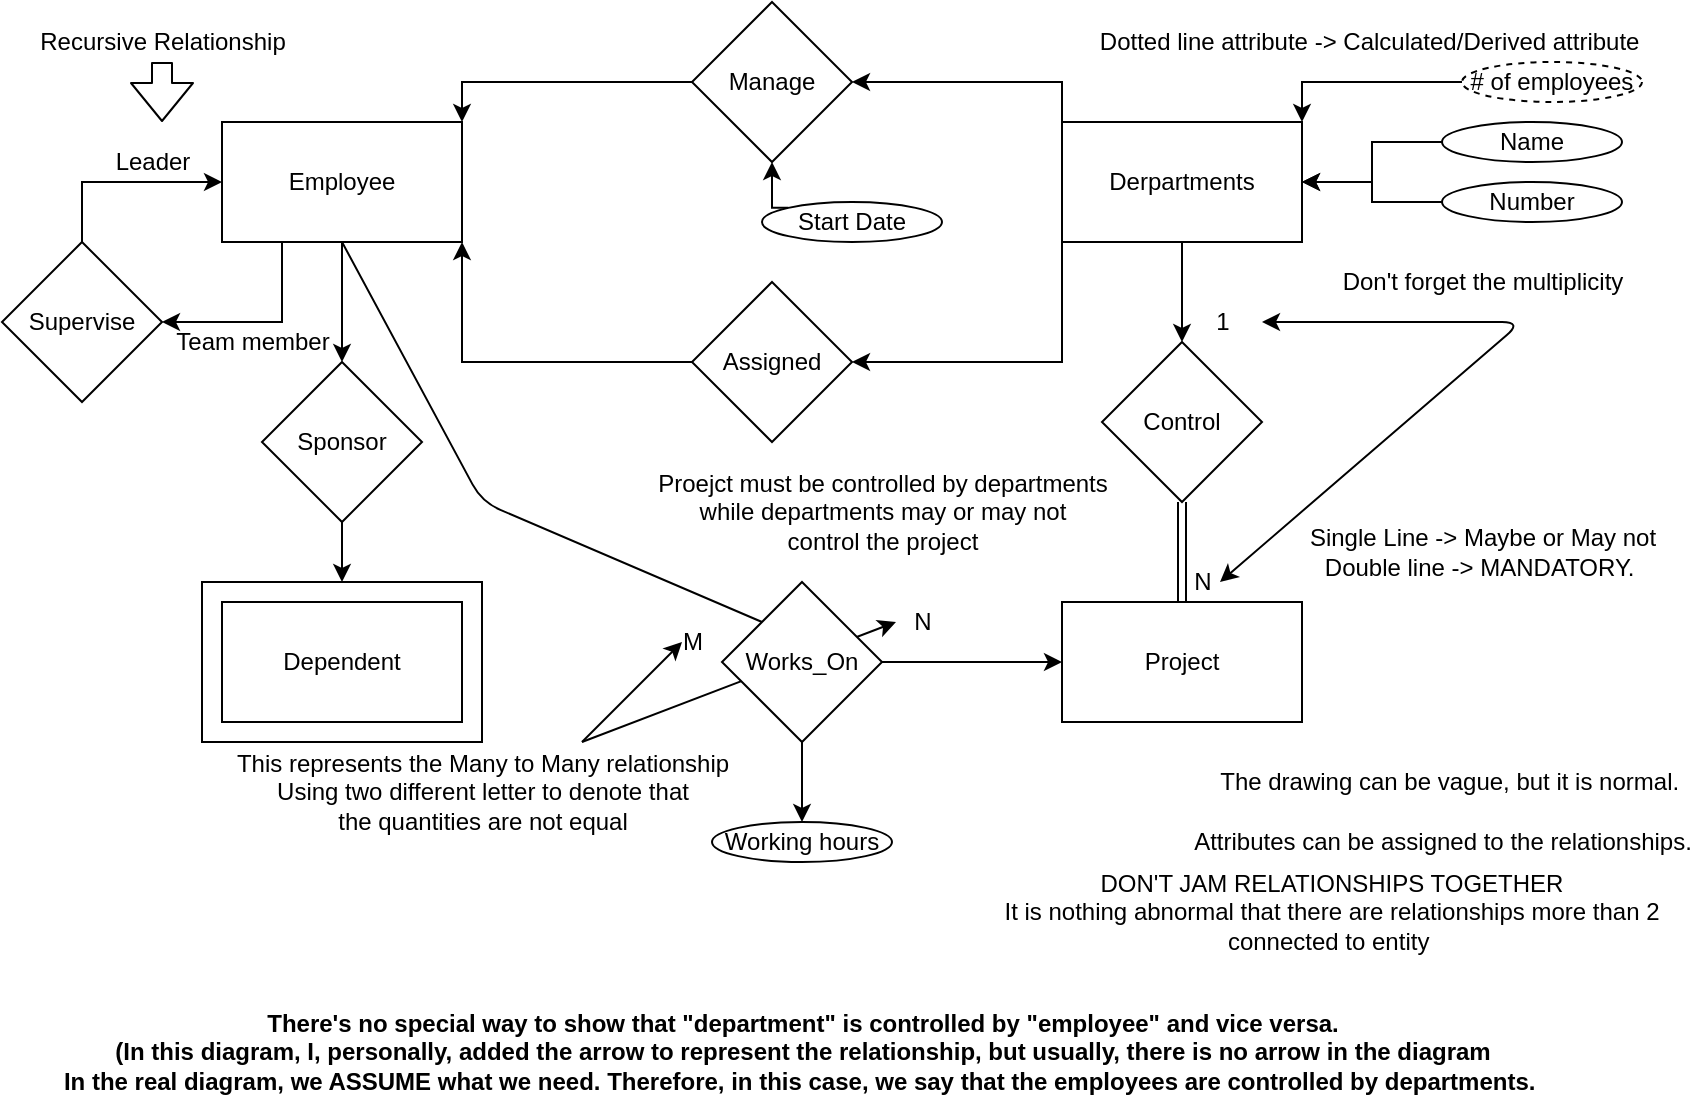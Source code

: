 <mxfile version="15.2.7" type="github">
  <diagram id="-j4W8ajl_okpw4RgpCke" name="Page-1">
    <mxGraphModel dx="946" dy="589" grid="1" gridSize="10" guides="1" tooltips="1" connect="1" arrows="1" fold="1" page="1" pageScale="1" pageWidth="850" pageHeight="1100" math="0" shadow="0">
      <root>
        <mxCell id="0" />
        <mxCell id="1" parent="0" />
        <mxCell id="bjb8TFt1GVLLZXTYinY1-65" value="" style="rounded=0;whiteSpace=wrap;html=1;strokeColor=default;" vertex="1" parent="1">
          <mxGeometry x="100" y="290" width="140" height="80" as="geometry" />
        </mxCell>
        <mxCell id="bjb8TFt1GVLLZXTYinY1-58" value="" style="endArrow=classic;html=1;entryX=-0.15;entryY=0.5;entryDx=0;entryDy=0;entryPerimeter=0;" edge="1" parent="1" target="bjb8TFt1GVLLZXTYinY1-55">
          <mxGeometry width="50" height="50" relative="1" as="geometry">
            <mxPoint x="290" y="370" as="sourcePoint" />
            <mxPoint x="430" y="310" as="targetPoint" />
          </mxGeometry>
        </mxCell>
        <mxCell id="bjb8TFt1GVLLZXTYinY1-34" style="edgeStyle=orthogonalEdgeStyle;rounded=0;orthogonalLoop=1;jettySize=auto;html=1;exitX=0.25;exitY=1;exitDx=0;exitDy=0;entryX=1;entryY=0.5;entryDx=0;entryDy=0;" edge="1" parent="1" source="bjb8TFt1GVLLZXTYinY1-1" target="bjb8TFt1GVLLZXTYinY1-32">
          <mxGeometry relative="1" as="geometry" />
        </mxCell>
        <mxCell id="bjb8TFt1GVLLZXTYinY1-43" style="edgeStyle=orthogonalEdgeStyle;rounded=0;orthogonalLoop=1;jettySize=auto;html=1;exitX=0.5;exitY=1;exitDx=0;exitDy=0;" edge="1" parent="1" source="bjb8TFt1GVLLZXTYinY1-1" target="bjb8TFt1GVLLZXTYinY1-42">
          <mxGeometry relative="1" as="geometry" />
        </mxCell>
        <mxCell id="bjb8TFt1GVLLZXTYinY1-1" value="Employee" style="rounded=0;whiteSpace=wrap;html=1;" vertex="1" parent="1">
          <mxGeometry x="110" y="60" width="120" height="60" as="geometry" />
        </mxCell>
        <mxCell id="bjb8TFt1GVLLZXTYinY1-7" style="edgeStyle=orthogonalEdgeStyle;rounded=0;orthogonalLoop=1;jettySize=auto;html=1;exitX=0;exitY=0;exitDx=0;exitDy=0;entryX=1;entryY=0.5;entryDx=0;entryDy=0;" edge="1" parent="1" source="bjb8TFt1GVLLZXTYinY1-2" target="bjb8TFt1GVLLZXTYinY1-5">
          <mxGeometry relative="1" as="geometry" />
        </mxCell>
        <mxCell id="bjb8TFt1GVLLZXTYinY1-15" style="edgeStyle=orthogonalEdgeStyle;rounded=0;orthogonalLoop=1;jettySize=auto;html=1;exitX=0.5;exitY=1;exitDx=0;exitDy=0;entryX=0.5;entryY=0;entryDx=0;entryDy=0;" edge="1" parent="1" source="bjb8TFt1GVLLZXTYinY1-2" target="bjb8TFt1GVLLZXTYinY1-14">
          <mxGeometry relative="1" as="geometry" />
        </mxCell>
        <mxCell id="bjb8TFt1GVLLZXTYinY1-19" style="edgeStyle=orthogonalEdgeStyle;rounded=0;orthogonalLoop=1;jettySize=auto;html=1;exitX=0;exitY=1;exitDx=0;exitDy=0;entryX=1;entryY=0.5;entryDx=0;entryDy=0;" edge="1" parent="1" source="bjb8TFt1GVLLZXTYinY1-2" target="bjb8TFt1GVLLZXTYinY1-18">
          <mxGeometry relative="1" as="geometry" />
        </mxCell>
        <mxCell id="bjb8TFt1GVLLZXTYinY1-2" value="Derpartments" style="rounded=0;whiteSpace=wrap;html=1;" vertex="1" parent="1">
          <mxGeometry x="530" y="60" width="120" height="60" as="geometry" />
        </mxCell>
        <mxCell id="bjb8TFt1GVLLZXTYinY1-3" value="Dependent" style="rounded=0;whiteSpace=wrap;html=1;strokeColor=default;" vertex="1" parent="1">
          <mxGeometry x="110" y="300" width="120" height="60" as="geometry" />
        </mxCell>
        <mxCell id="bjb8TFt1GVLLZXTYinY1-4" value="Project" style="rounded=0;whiteSpace=wrap;html=1;" vertex="1" parent="1">
          <mxGeometry x="530" y="300" width="120" height="60" as="geometry" />
        </mxCell>
        <mxCell id="bjb8TFt1GVLLZXTYinY1-17" style="edgeStyle=orthogonalEdgeStyle;rounded=0;orthogonalLoop=1;jettySize=auto;html=1;exitX=0;exitY=0.5;exitDx=0;exitDy=0;entryX=1;entryY=0;entryDx=0;entryDy=0;" edge="1" parent="1" source="bjb8TFt1GVLLZXTYinY1-5" target="bjb8TFt1GVLLZXTYinY1-1">
          <mxGeometry relative="1" as="geometry" />
        </mxCell>
        <mxCell id="bjb8TFt1GVLLZXTYinY1-5" value="Manage" style="rhombus;whiteSpace=wrap;html=1;" vertex="1" parent="1">
          <mxGeometry x="345" width="80" height="80" as="geometry" />
        </mxCell>
        <mxCell id="bjb8TFt1GVLLZXTYinY1-9" style="edgeStyle=orthogonalEdgeStyle;rounded=0;orthogonalLoop=1;jettySize=auto;html=1;exitX=0;exitY=0;exitDx=0;exitDy=0;entryX=0.5;entryY=1;entryDx=0;entryDy=0;" edge="1" parent="1" source="bjb8TFt1GVLLZXTYinY1-8" target="bjb8TFt1GVLLZXTYinY1-5">
          <mxGeometry relative="1" as="geometry" />
        </mxCell>
        <mxCell id="bjb8TFt1GVLLZXTYinY1-8" value="Start Date" style="ellipse;whiteSpace=wrap;html=1;" vertex="1" parent="1">
          <mxGeometry x="380" y="100" width="90" height="20" as="geometry" />
        </mxCell>
        <mxCell id="bjb8TFt1GVLLZXTYinY1-12" style="edgeStyle=orthogonalEdgeStyle;rounded=0;orthogonalLoop=1;jettySize=auto;html=1;exitX=0;exitY=0.5;exitDx=0;exitDy=0;entryX=1;entryY=0.5;entryDx=0;entryDy=0;" edge="1" parent="1" source="bjb8TFt1GVLLZXTYinY1-10" target="bjb8TFt1GVLLZXTYinY1-2">
          <mxGeometry relative="1" as="geometry" />
        </mxCell>
        <mxCell id="bjb8TFt1GVLLZXTYinY1-10" value="Name" style="ellipse;whiteSpace=wrap;html=1;" vertex="1" parent="1">
          <mxGeometry x="720" y="60" width="90" height="20" as="geometry" />
        </mxCell>
        <mxCell id="bjb8TFt1GVLLZXTYinY1-13" style="edgeStyle=orthogonalEdgeStyle;rounded=0;orthogonalLoop=1;jettySize=auto;html=1;exitX=0;exitY=0.5;exitDx=0;exitDy=0;" edge="1" parent="1" source="bjb8TFt1GVLLZXTYinY1-11" target="bjb8TFt1GVLLZXTYinY1-2">
          <mxGeometry relative="1" as="geometry" />
        </mxCell>
        <mxCell id="bjb8TFt1GVLLZXTYinY1-11" value="Number" style="ellipse;whiteSpace=wrap;html=1;" vertex="1" parent="1">
          <mxGeometry x="720" y="90" width="90" height="20" as="geometry" />
        </mxCell>
        <mxCell id="bjb8TFt1GVLLZXTYinY1-16" style="edgeStyle=orthogonalEdgeStyle;rounded=0;orthogonalLoop=1;jettySize=auto;html=1;exitX=0.5;exitY=1;exitDx=0;exitDy=0;entryX=0.5;entryY=0;entryDx=0;entryDy=0;shape=link;" edge="1" parent="1" source="bjb8TFt1GVLLZXTYinY1-14" target="bjb8TFt1GVLLZXTYinY1-4">
          <mxGeometry relative="1" as="geometry" />
        </mxCell>
        <mxCell id="bjb8TFt1GVLLZXTYinY1-14" value="Control" style="rhombus;whiteSpace=wrap;html=1;" vertex="1" parent="1">
          <mxGeometry x="550" y="170" width="80" height="80" as="geometry" />
        </mxCell>
        <mxCell id="bjb8TFt1GVLLZXTYinY1-20" style="edgeStyle=orthogonalEdgeStyle;rounded=0;orthogonalLoop=1;jettySize=auto;html=1;exitX=0;exitY=0.5;exitDx=0;exitDy=0;entryX=1;entryY=1;entryDx=0;entryDy=0;" edge="1" parent="1" source="bjb8TFt1GVLLZXTYinY1-18" target="bjb8TFt1GVLLZXTYinY1-1">
          <mxGeometry relative="1" as="geometry" />
        </mxCell>
        <mxCell id="bjb8TFt1GVLLZXTYinY1-18" value="Assigned" style="rhombus;whiteSpace=wrap;html=1;" vertex="1" parent="1">
          <mxGeometry x="345" y="140" width="80" height="80" as="geometry" />
        </mxCell>
        <mxCell id="bjb8TFt1GVLLZXTYinY1-21" value="DON&#39;T JAM RELATIONSHIPS TOGETHER&lt;br&gt;It is nothing abnormal that there are relationships more than 2&lt;br&gt;connected to entity&amp;nbsp;" style="text;html=1;strokeColor=none;fillColor=none;align=center;verticalAlign=middle;whiteSpace=wrap;rounded=0;" vertex="1" parent="1">
          <mxGeometry x="480" y="440" width="370" height="30" as="geometry" />
        </mxCell>
        <mxCell id="bjb8TFt1GVLLZXTYinY1-22" value="The drawing can be vague, but it is normal.&amp;nbsp;" style="text;html=1;align=center;verticalAlign=middle;resizable=0;points=[];autosize=1;strokeColor=none;fillColor=none;" vertex="1" parent="1">
          <mxGeometry x="600" y="380" width="250" height="20" as="geometry" />
        </mxCell>
        <mxCell id="bjb8TFt1GVLLZXTYinY1-24" style="edgeStyle=orthogonalEdgeStyle;rounded=0;orthogonalLoop=1;jettySize=auto;html=1;exitX=1;exitY=0.5;exitDx=0;exitDy=0;entryX=0;entryY=0.5;entryDx=0;entryDy=0;" edge="1" parent="1" source="bjb8TFt1GVLLZXTYinY1-23" target="bjb8TFt1GVLLZXTYinY1-4">
          <mxGeometry relative="1" as="geometry" />
        </mxCell>
        <mxCell id="bjb8TFt1GVLLZXTYinY1-30" style="edgeStyle=orthogonalEdgeStyle;rounded=0;orthogonalLoop=1;jettySize=auto;html=1;exitX=0.5;exitY=1;exitDx=0;exitDy=0;entryX=0.5;entryY=0;entryDx=0;entryDy=0;" edge="1" parent="1" source="bjb8TFt1GVLLZXTYinY1-23" target="bjb8TFt1GVLLZXTYinY1-29">
          <mxGeometry relative="1" as="geometry" />
        </mxCell>
        <mxCell id="bjb8TFt1GVLLZXTYinY1-23" value="Works_On" style="rhombus;whiteSpace=wrap;html=1;" vertex="1" parent="1">
          <mxGeometry x="360" y="290" width="80" height="80" as="geometry" />
        </mxCell>
        <mxCell id="bjb8TFt1GVLLZXTYinY1-28" value="" style="endArrow=none;html=1;entryX=0.5;entryY=1;entryDx=0;entryDy=0;exitX=0;exitY=0;exitDx=0;exitDy=0;" edge="1" parent="1" source="bjb8TFt1GVLLZXTYinY1-23" target="bjb8TFt1GVLLZXTYinY1-1">
          <mxGeometry width="50" height="50" relative="1" as="geometry">
            <mxPoint x="400" y="290" as="sourcePoint" />
            <mxPoint x="450" y="240" as="targetPoint" />
            <Array as="points">
              <mxPoint x="240" y="250" />
            </Array>
          </mxGeometry>
        </mxCell>
        <mxCell id="bjb8TFt1GVLLZXTYinY1-29" value="Working hours" style="ellipse;whiteSpace=wrap;html=1;" vertex="1" parent="1">
          <mxGeometry x="355" y="410" width="90" height="20" as="geometry" />
        </mxCell>
        <mxCell id="bjb8TFt1GVLLZXTYinY1-31" value="Attributes can be assigned to the relationships.&lt;br&gt;" style="text;html=1;align=center;verticalAlign=middle;resizable=0;points=[];autosize=1;strokeColor=none;fillColor=none;" vertex="1" parent="1">
          <mxGeometry x="590" y="410" width="260" height="20" as="geometry" />
        </mxCell>
        <mxCell id="bjb8TFt1GVLLZXTYinY1-33" style="edgeStyle=orthogonalEdgeStyle;rounded=0;orthogonalLoop=1;jettySize=auto;html=1;exitX=0.5;exitY=0;exitDx=0;exitDy=0;" edge="1" parent="1" source="bjb8TFt1GVLLZXTYinY1-32" target="bjb8TFt1GVLLZXTYinY1-1">
          <mxGeometry relative="1" as="geometry" />
        </mxCell>
        <mxCell id="bjb8TFt1GVLLZXTYinY1-32" value="Supervise" style="rhombus;whiteSpace=wrap;html=1;" vertex="1" parent="1">
          <mxGeometry y="120" width="80" height="80" as="geometry" />
        </mxCell>
        <mxCell id="bjb8TFt1GVLLZXTYinY1-35" value="Recursive Relationship" style="text;html=1;align=center;verticalAlign=middle;resizable=0;points=[];autosize=1;strokeColor=none;fillColor=none;" vertex="1" parent="1">
          <mxGeometry x="10" y="10" width="140" height="20" as="geometry" />
        </mxCell>
        <mxCell id="bjb8TFt1GVLLZXTYinY1-37" value="" style="shape=flexArrow;endArrow=classic;html=1;" edge="1" parent="1" source="bjb8TFt1GVLLZXTYinY1-35">
          <mxGeometry width="50" height="50" relative="1" as="geometry">
            <mxPoint x="60" y="70" as="sourcePoint" />
            <mxPoint x="80" y="60" as="targetPoint" />
          </mxGeometry>
        </mxCell>
        <mxCell id="bjb8TFt1GVLLZXTYinY1-38" value="Team member" style="text;html=1;align=center;verticalAlign=middle;resizable=0;points=[];autosize=1;strokeColor=none;fillColor=none;" vertex="1" parent="1">
          <mxGeometry x="80" y="160" width="90" height="20" as="geometry" />
        </mxCell>
        <mxCell id="bjb8TFt1GVLLZXTYinY1-39" value="Leader" style="text;html=1;align=center;verticalAlign=middle;resizable=0;points=[];autosize=1;strokeColor=none;fillColor=none;" vertex="1" parent="1">
          <mxGeometry x="50" y="70" width="50" height="20" as="geometry" />
        </mxCell>
        <mxCell id="bjb8TFt1GVLLZXTYinY1-41" value="&lt;b&gt;There&#39;s no special way to show that &quot;department&quot; is controlled by &quot;employee&quot; and vice versa.&lt;br&gt;(In this diagram, I, personally, added the arrow to represent the relationship, but usually, there is no arrow in the diagram&lt;br&gt;In the real diagram, we ASSUME what we need. Therefore, in this case, we say that the employees are controlled by departments.&amp;nbsp;&lt;br&gt;&lt;/b&gt;" style="text;html=1;align=center;verticalAlign=middle;resizable=0;points=[];autosize=1;strokeColor=none;fillColor=none;" vertex="1" parent="1">
          <mxGeometry x="25" y="500" width="750" height="50" as="geometry" />
        </mxCell>
        <mxCell id="bjb8TFt1GVLLZXTYinY1-66" style="edgeStyle=orthogonalEdgeStyle;rounded=0;orthogonalLoop=1;jettySize=auto;html=1;exitX=0.5;exitY=1;exitDx=0;exitDy=0;entryX=0.5;entryY=0;entryDx=0;entryDy=0;" edge="1" parent="1" source="bjb8TFt1GVLLZXTYinY1-42" target="bjb8TFt1GVLLZXTYinY1-65">
          <mxGeometry relative="1" as="geometry" />
        </mxCell>
        <mxCell id="bjb8TFt1GVLLZXTYinY1-42" value="Sponsor" style="rhombus;whiteSpace=wrap;html=1;" vertex="1" parent="1">
          <mxGeometry x="130" y="180" width="80" height="80" as="geometry" />
        </mxCell>
        <mxCell id="bjb8TFt1GVLLZXTYinY1-46" value="Single Line -&amp;gt; Maybe or May not&lt;br&gt;Double line -&amp;gt; MANDATORY.&amp;nbsp;" style="text;html=1;align=center;verticalAlign=middle;resizable=0;points=[];autosize=1;strokeColor=none;fillColor=none;" vertex="1" parent="1">
          <mxGeometry x="645" y="260" width="190" height="30" as="geometry" />
        </mxCell>
        <mxCell id="bjb8TFt1GVLLZXTYinY1-49" value="Proejct must be controlled by departments&lt;br&gt;while departments may or may not&lt;br&gt;control the project" style="text;html=1;align=center;verticalAlign=middle;resizable=0;points=[];autosize=1;strokeColor=none;fillColor=none;" vertex="1" parent="1">
          <mxGeometry x="320" y="230" width="240" height="50" as="geometry" />
        </mxCell>
        <mxCell id="bjb8TFt1GVLLZXTYinY1-50" value="1" style="text;html=1;align=center;verticalAlign=middle;resizable=0;points=[];autosize=1;strokeColor=none;fillColor=none;" vertex="1" parent="1">
          <mxGeometry x="600" y="150" width="20" height="20" as="geometry" />
        </mxCell>
        <mxCell id="bjb8TFt1GVLLZXTYinY1-51" value="N" style="text;html=1;align=center;verticalAlign=middle;resizable=0;points=[];autosize=1;strokeColor=none;fillColor=none;" vertex="1" parent="1">
          <mxGeometry x="590" y="280" width="20" height="20" as="geometry" />
        </mxCell>
        <mxCell id="bjb8TFt1GVLLZXTYinY1-53" value="" style="endArrow=classic;startArrow=classic;html=1;exitX=0.95;exitY=0.5;exitDx=0;exitDy=0;exitPerimeter=0;" edge="1" parent="1" source="bjb8TFt1GVLLZXTYinY1-51">
          <mxGeometry width="50" height="50" relative="1" as="geometry">
            <mxPoint x="695" y="200" as="sourcePoint" />
            <mxPoint x="630" y="160" as="targetPoint" />
            <Array as="points">
              <mxPoint x="760" y="160" />
            </Array>
          </mxGeometry>
        </mxCell>
        <mxCell id="bjb8TFt1GVLLZXTYinY1-54" value="Don&#39;t forget the multiplicity" style="text;html=1;align=center;verticalAlign=middle;resizable=0;points=[];autosize=1;strokeColor=none;fillColor=none;" vertex="1" parent="1">
          <mxGeometry x="660" y="130" width="160" height="20" as="geometry" />
        </mxCell>
        <mxCell id="bjb8TFt1GVLLZXTYinY1-55" value="N" style="text;html=1;align=center;verticalAlign=middle;resizable=0;points=[];autosize=1;strokeColor=none;fillColor=none;" vertex="1" parent="1">
          <mxGeometry x="450" y="300" width="20" height="20" as="geometry" />
        </mxCell>
        <mxCell id="bjb8TFt1GVLLZXTYinY1-56" value="M" style="text;html=1;align=center;verticalAlign=middle;resizable=0;points=[];autosize=1;strokeColor=none;fillColor=none;" vertex="1" parent="1">
          <mxGeometry x="330" y="310" width="30" height="20" as="geometry" />
        </mxCell>
        <mxCell id="bjb8TFt1GVLLZXTYinY1-57" value="" style="endArrow=classic;html=1;" edge="1" parent="1">
          <mxGeometry width="50" height="50" relative="1" as="geometry">
            <mxPoint x="290" y="370" as="sourcePoint" />
            <mxPoint x="340" y="320" as="targetPoint" />
          </mxGeometry>
        </mxCell>
        <mxCell id="bjb8TFt1GVLLZXTYinY1-60" value="This represents the Many to Many relationship&lt;br&gt;Using two different letter to denote that&lt;br&gt;the quantities are not equal" style="text;html=1;align=center;verticalAlign=middle;resizable=0;points=[];autosize=1;strokeColor=none;fillColor=none;" vertex="1" parent="1">
          <mxGeometry x="110" y="370" width="260" height="50" as="geometry" />
        </mxCell>
        <mxCell id="bjb8TFt1GVLLZXTYinY1-62" style="edgeStyle=orthogonalEdgeStyle;rounded=0;orthogonalLoop=1;jettySize=auto;html=1;exitX=0;exitY=0.5;exitDx=0;exitDy=0;entryX=1;entryY=0;entryDx=0;entryDy=0;" edge="1" parent="1" source="bjb8TFt1GVLLZXTYinY1-61" target="bjb8TFt1GVLLZXTYinY1-2">
          <mxGeometry relative="1" as="geometry" />
        </mxCell>
        <mxCell id="bjb8TFt1GVLLZXTYinY1-61" value="# of employees" style="ellipse;whiteSpace=wrap;html=1;dashed=1;" vertex="1" parent="1">
          <mxGeometry x="730" y="30" width="90" height="20" as="geometry" />
        </mxCell>
        <mxCell id="bjb8TFt1GVLLZXTYinY1-63" value="Dotted line attribute -&amp;gt; Calculated/Derived attribute&amp;nbsp;" style="text;html=1;align=center;verticalAlign=middle;resizable=0;points=[];autosize=1;strokeColor=none;fillColor=none;" vertex="1" parent="1">
          <mxGeometry x="540" y="10" width="290" height="20" as="geometry" />
        </mxCell>
      </root>
    </mxGraphModel>
  </diagram>
</mxfile>
